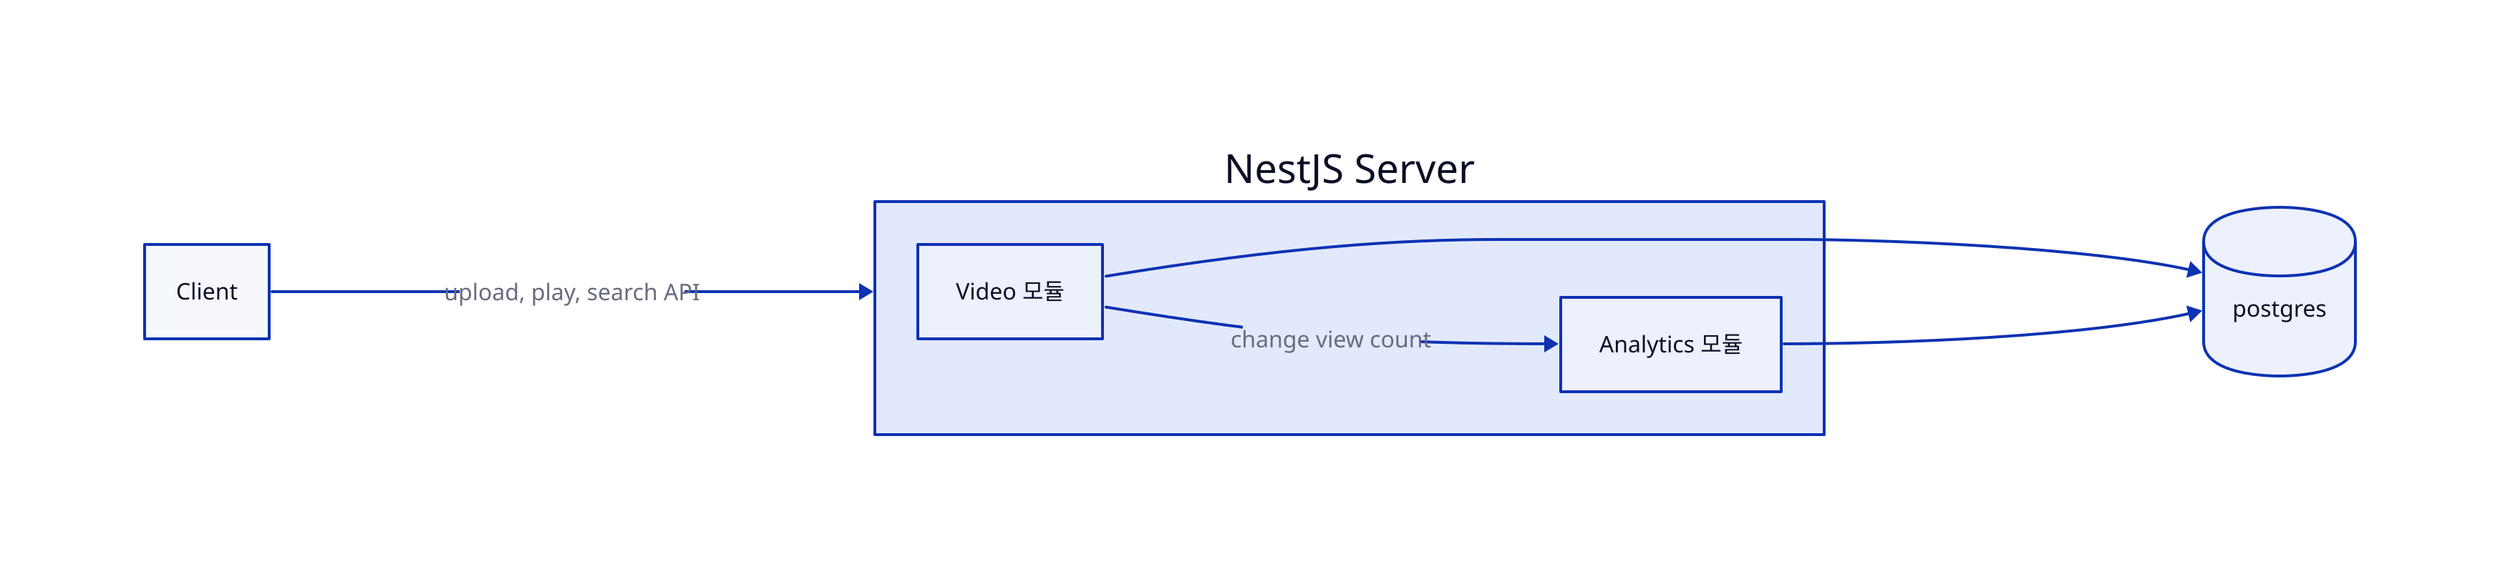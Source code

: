 direction: right

client: Client

server: NestJS Server {
  video: Video 모듈
  analytics: Analytics 모듈
}

postgres.shape: cylinder

client -> server: upload, play, search API

server.video -> server.analytics: change view count

server.video -> postgres

server.analytics -> postgres
